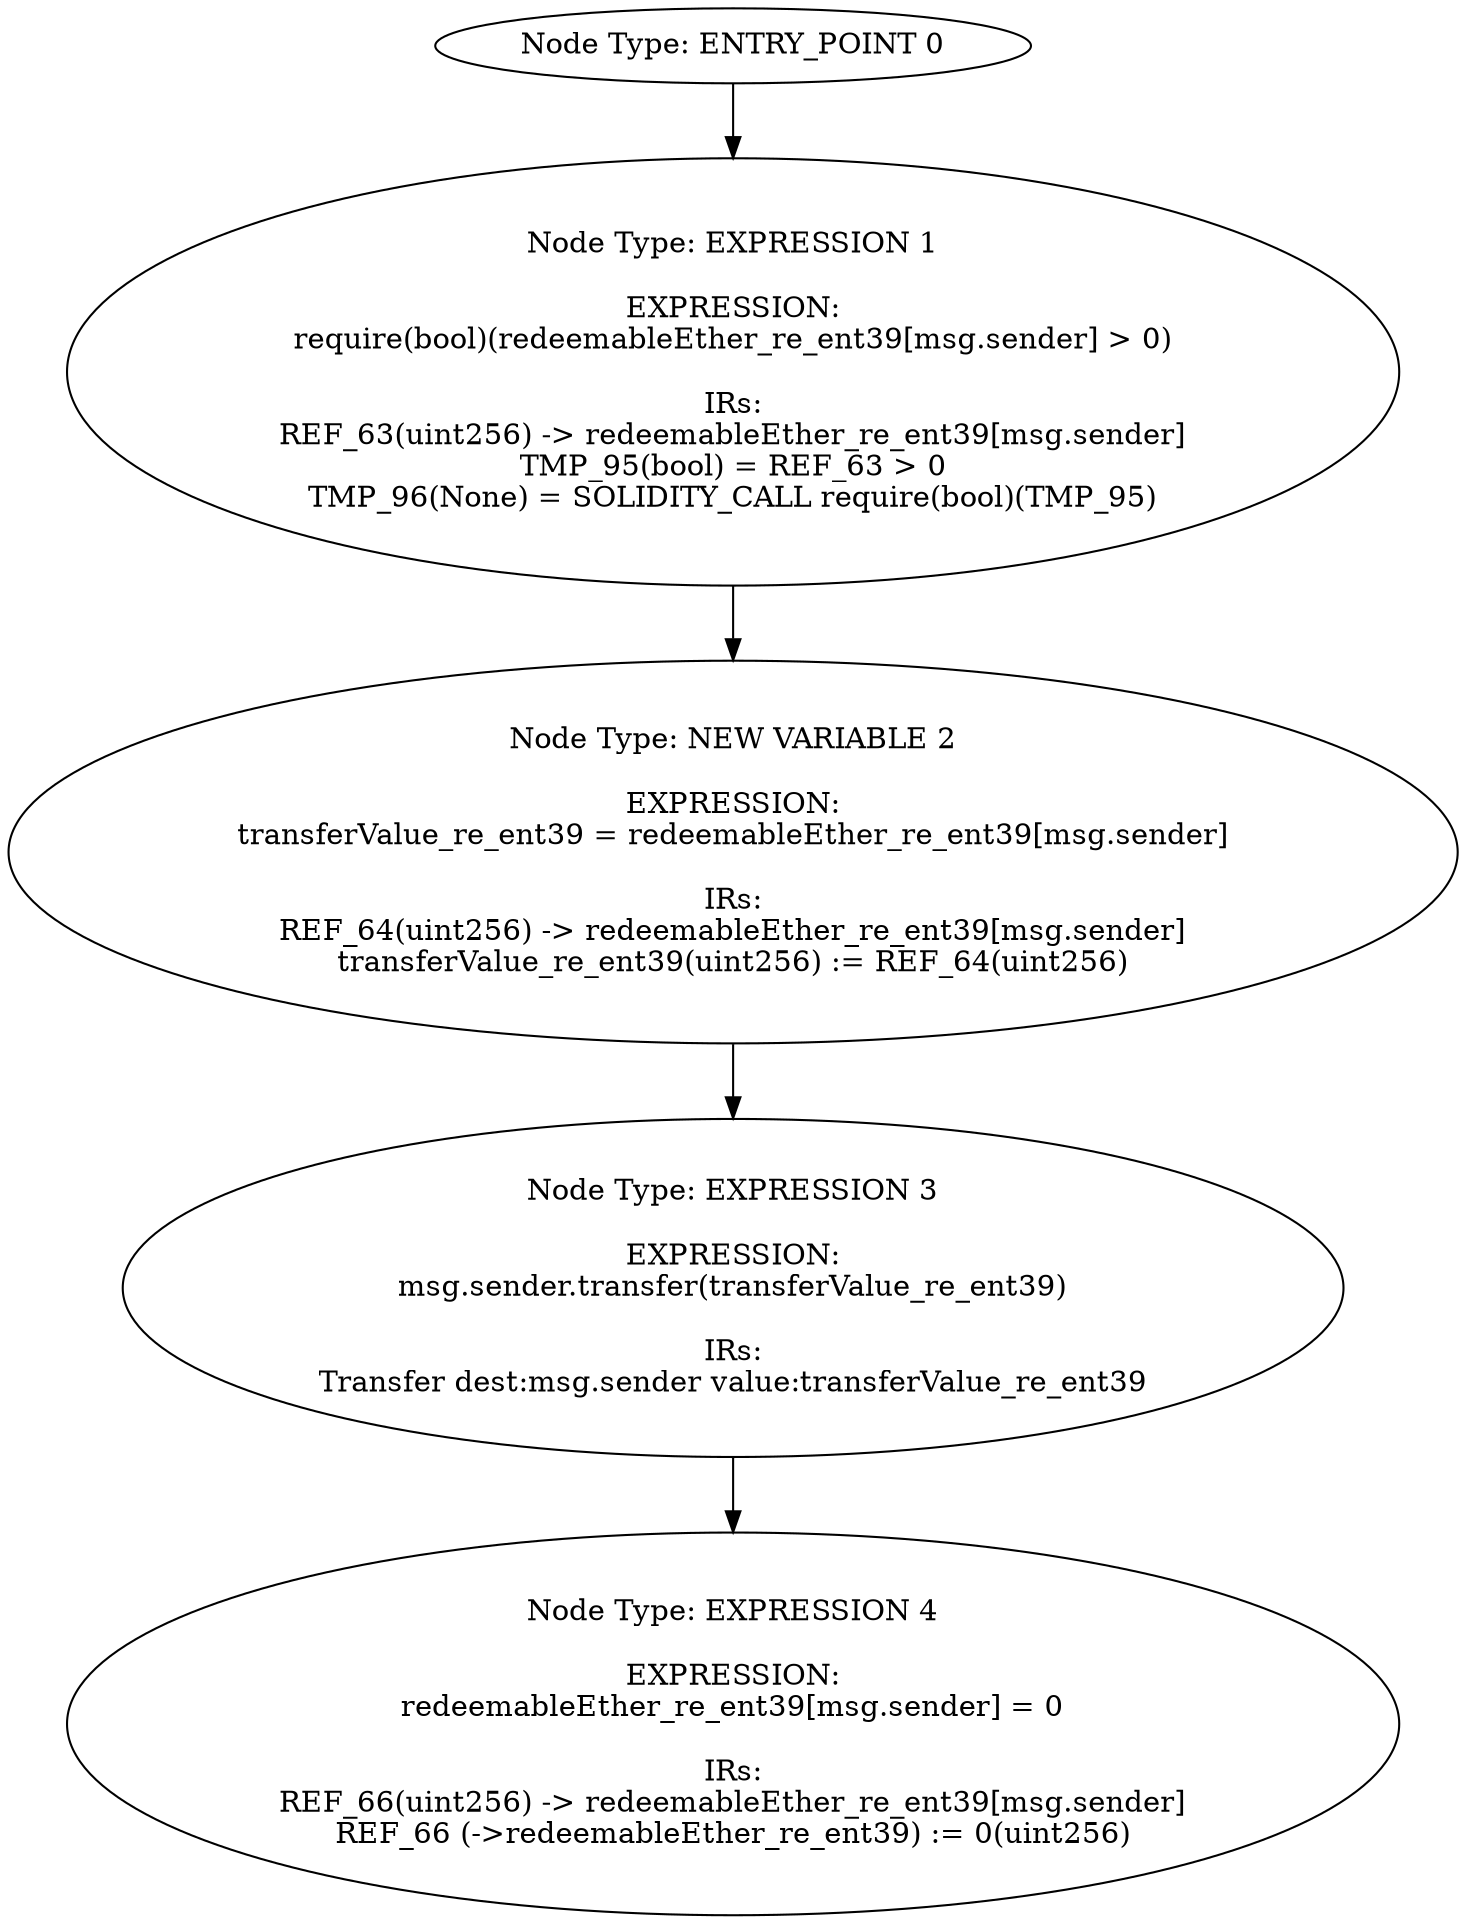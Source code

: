 digraph{
0[label="Node Type: ENTRY_POINT 0
"];
0->1;
1[label="Node Type: EXPRESSION 1

EXPRESSION:
require(bool)(redeemableEther_re_ent39[msg.sender] > 0)

IRs:
REF_63(uint256) -> redeemableEther_re_ent39[msg.sender]
TMP_95(bool) = REF_63 > 0
TMP_96(None) = SOLIDITY_CALL require(bool)(TMP_95)"];
1->2;
2[label="Node Type: NEW VARIABLE 2

EXPRESSION:
transferValue_re_ent39 = redeemableEther_re_ent39[msg.sender]

IRs:
REF_64(uint256) -> redeemableEther_re_ent39[msg.sender]
transferValue_re_ent39(uint256) := REF_64(uint256)"];
2->3;
3[label="Node Type: EXPRESSION 3

EXPRESSION:
msg.sender.transfer(transferValue_re_ent39)

IRs:
Transfer dest:msg.sender value:transferValue_re_ent39"];
3->4;
4[label="Node Type: EXPRESSION 4

EXPRESSION:
redeemableEther_re_ent39[msg.sender] = 0

IRs:
REF_66(uint256) -> redeemableEther_re_ent39[msg.sender]
REF_66 (->redeemableEther_re_ent39) := 0(uint256)"];
}
